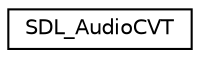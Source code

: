 digraph "Graphical Class Hierarchy"
{
  edge [fontname="Helvetica",fontsize="10",labelfontname="Helvetica",labelfontsize="10"];
  node [fontname="Helvetica",fontsize="10",shape=record];
  rankdir="LR";
  Node1 [label="SDL_AudioCVT",height=0.2,width=0.4,color="black", fillcolor="white", style="filled",URL="$struct_s_d_l___audio_c_v_t.html"];
}
